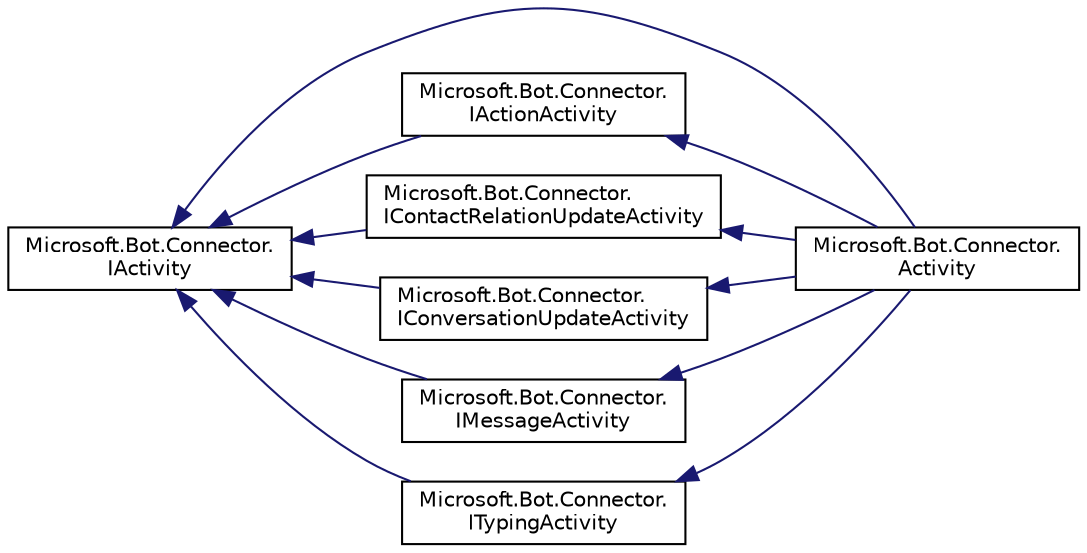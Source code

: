 digraph "Graphical Class Hierarchy"
{
  edge [fontname="Helvetica",fontsize="10",labelfontname="Helvetica",labelfontsize="10"];
  node [fontname="Helvetica",fontsize="10",shape=record];
  rankdir="LR";
  Node1 [label="Microsoft.Bot.Connector.\lIActivity",height=0.2,width=0.4,color="black", fillcolor="white", style="filled",URL="$de/d19/interface_microsoft_1_1_bot_1_1_connector_1_1_i_activity.html",tooltip="basic shared properties for all activities "];
  Node1 -> Node2 [dir="back",color="midnightblue",fontsize="10",style="solid",fontname="Helvetica"];
  Node2 [label="Microsoft.Bot.Connector.\lActivity",height=0.2,width=0.4,color="black", fillcolor="white", style="filled",URL="$dc/d2f/class_microsoft_1_1_bot_1_1_connector_1_1_activity.html"];
  Node1 -> Node3 [dir="back",color="midnightblue",fontsize="10",style="solid",fontname="Helvetica"];
  Node3 [label="Microsoft.Bot.Connector.\lIActionActivity",height=0.2,width=0.4,color="black", fillcolor="white", style="filled",URL="$dd/d38/interface_microsoft_1_1_bot_1_1_connector_1_1_i_action_activity.html",tooltip="User took action on a message (button click) "];
  Node3 -> Node2 [dir="back",color="midnightblue",fontsize="10",style="solid",fontname="Helvetica"];
  Node1 -> Node4 [dir="back",color="midnightblue",fontsize="10",style="solid",fontname="Helvetica"];
  Node4 [label="Microsoft.Bot.Connector.\lIContactRelationUpdateActivity",height=0.2,width=0.4,color="black", fillcolor="white", style="filled",URL="$d7/d39/interface_microsoft_1_1_bot_1_1_connector_1_1_i_contact_relation_update_activity.html",tooltip="Someone has updated their contact list "];
  Node4 -> Node2 [dir="back",color="midnightblue",fontsize="10",style="solid",fontname="Helvetica"];
  Node1 -> Node5 [dir="back",color="midnightblue",fontsize="10",style="solid",fontname="Helvetica"];
  Node5 [label="Microsoft.Bot.Connector.\lIConversationUpdateActivity",height=0.2,width=0.4,color="black", fillcolor="white", style="filled",URL="$dc/ddf/interface_microsoft_1_1_bot_1_1_connector_1_1_i_conversation_update_activity.html",tooltip="The Properties of a conversation are different "];
  Node5 -> Node2 [dir="back",color="midnightblue",fontsize="10",style="solid",fontname="Helvetica"];
  Node1 -> Node6 [dir="back",color="midnightblue",fontsize="10",style="solid",fontname="Helvetica"];
  Node6 [label="Microsoft.Bot.Connector.\lIMessageActivity",height=0.2,width=0.4,color="black", fillcolor="white", style="filled",URL="$d1/de8/interface_microsoft_1_1_bot_1_1_connector_1_1_i_message_activity.html",tooltip="Someone has added a message to the conversation "];
  Node6 -> Node2 [dir="back",color="midnightblue",fontsize="10",style="solid",fontname="Helvetica"];
  Node1 -> Node7 [dir="back",color="midnightblue",fontsize="10",style="solid",fontname="Helvetica"];
  Node7 [label="Microsoft.Bot.Connector.\lITypingActivity",height=0.2,width=0.4,color="black", fillcolor="white", style="filled",URL="$d8/d45/interface_microsoft_1_1_bot_1_1_connector_1_1_i_typing_activity.html",tooltip="The From address is typing "];
  Node7 -> Node2 [dir="back",color="midnightblue",fontsize="10",style="solid",fontname="Helvetica"];
}
